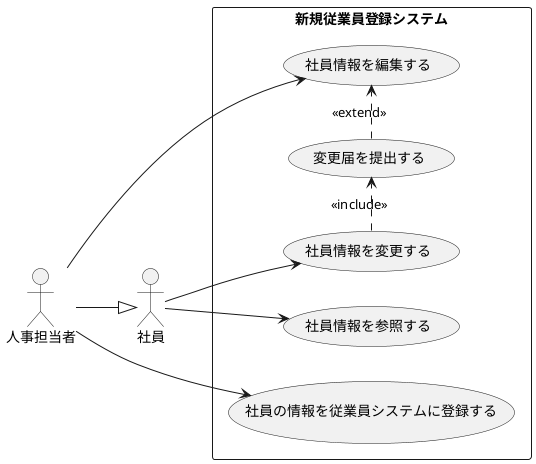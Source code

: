 @startuml
left to right direction
actor 社員
actor 人事担当者
rectangle 新規従業員登録システム{
usecase 社員の情報を従業員システムに登録する
usecase 社員情報を参照する
usecase 社員情報を変更する
usecase 変更届を提出する as input
usecase 社員情報を編集する
}
人事担当者 --|> 社員
社員 --> 社員情報を参照する
社員 --> 社員情報を変更する
input .> 社員情報を編集する : <<extend>>
社員情報を変更する .> input : <<include>>
人事担当者 --> 社員の情報を従業員システムに登録する
人事担当者 --> 社員情報を編集する
@enduml